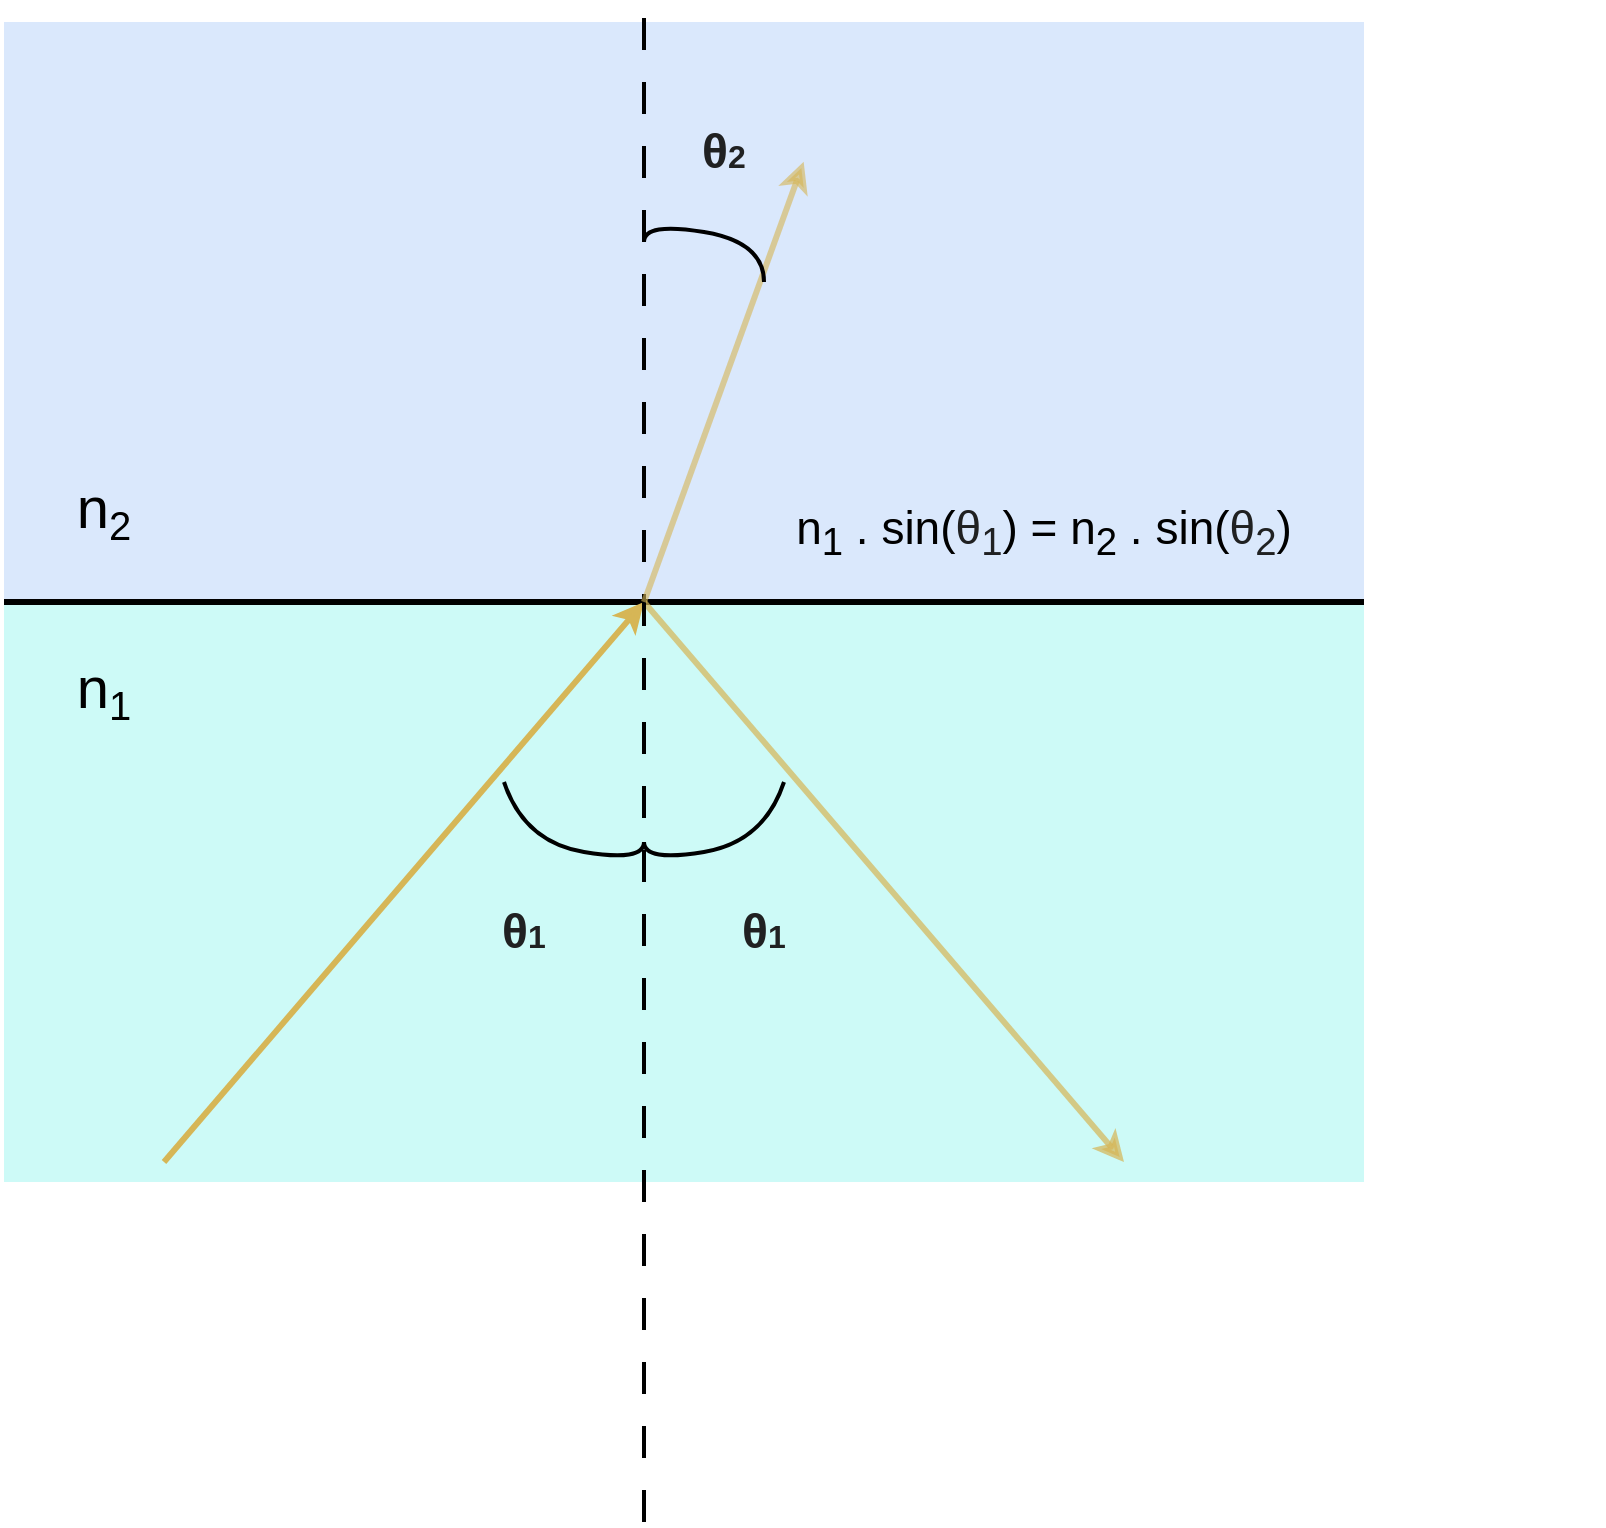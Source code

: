 <mxfile scale="1" border="20">
    <diagram id="M6_oYvQnbFlfbDrMnSk9" name="Page-1">
        <mxGraphModel dx="906" dy="567" grid="1" gridSize="10" guides="1" tooltips="1" connect="1" arrows="1" fold="1" page="1" pageScale="1" pageWidth="827" pageHeight="1169" background="#ffffff" math="0" shadow="0">
            <root>
                <mxCell id="0"/>
                <mxCell id="1" parent="0"/>
                <mxCell id="9" value="" style="rounded=0;whiteSpace=wrap;html=1;fontSize=20;fillColor=#CDFAF7;strokeColor=none;" parent="1" vertex="1">
                    <mxGeometry x="80" y="520" width="680" height="290" as="geometry"/>
                </mxCell>
                <mxCell id="8" value="" style="rounded=0;whiteSpace=wrap;html=1;fontSize=20;fillColor=#dae8fc;strokeColor=none;" parent="1" vertex="1">
                    <mxGeometry x="80" y="230" width="680" height="290" as="geometry"/>
                </mxCell>
                <mxCell id="2" value="" style="endArrow=none;html=1;strokeWidth=3;" parent="1" edge="1">
                    <mxGeometry width="50" height="50" relative="1" as="geometry">
                        <mxPoint x="80" y="520" as="sourcePoint"/>
                        <mxPoint x="760" y="520" as="targetPoint"/>
                    </mxGeometry>
                </mxCell>
                <mxCell id="3" value="" style="endArrow=classic;html=1;strokeWidth=3;endFill=1;fillColor=#fff2cc;strokeColor=#d6b656;" parent="1" edge="1">
                    <mxGeometry width="50" height="50" relative="1" as="geometry">
                        <mxPoint x="160" y="800" as="sourcePoint"/>
                        <mxPoint x="400" y="520" as="targetPoint"/>
                    </mxGeometry>
                </mxCell>
                <mxCell id="4" value="" style="endArrow=classic;html=1;strokeWidth=3;endFill=1;fillColor=#fff2cc;strokeColor=#d6b656;opacity=70;" parent="1" edge="1">
                    <mxGeometry width="50" height="50" relative="1" as="geometry">
                        <mxPoint x="400" y="520" as="sourcePoint"/>
                        <mxPoint x="640" y="800" as="targetPoint"/>
                    </mxGeometry>
                </mxCell>
                <mxCell id="5" value="" style="endArrow=none;html=1;strokeWidth=2;dashed=1;dashPattern=8 8;startArrow=none;" parent="1" source="9" edge="1">
                    <mxGeometry width="50" height="50" relative="1" as="geometry">
                        <mxPoint x="400" y="980" as="sourcePoint"/>
                        <mxPoint x="400" y="520" as="targetPoint"/>
                    </mxGeometry>
                </mxCell>
                <mxCell id="6" value="n&lt;sub style=&quot;&quot;&gt;&lt;font style=&quot;font-size: 20px;&quot;&gt;1&lt;/font&gt;&lt;/sub&gt;" style="text;html=1;strokeColor=none;fillColor=none;align=center;verticalAlign=middle;whiteSpace=wrap;rounded=0;fontSize=29;" parent="1" vertex="1">
                    <mxGeometry x="100" y="550" width="60" height="30" as="geometry"/>
                </mxCell>
                <mxCell id="7" value="n&lt;sub&gt;&lt;font style=&quot;font-size: 20px;&quot;&gt;2&lt;/font&gt;&lt;/sub&gt;" style="text;html=1;strokeColor=none;fillColor=none;align=center;verticalAlign=middle;whiteSpace=wrap;rounded=0;fontSize=29;" parent="1" vertex="1">
                    <mxGeometry x="100" y="460" width="60" height="30" as="geometry"/>
                </mxCell>
                <mxCell id="10" value="" style="endArrow=none;html=1;strokeWidth=2;dashed=1;dashPattern=8 8;" parent="1" edge="1">
                    <mxGeometry width="50" height="50" relative="1" as="geometry">
                        <mxPoint x="400" y="980" as="sourcePoint"/>
                        <mxPoint x="400" y="220" as="targetPoint"/>
                    </mxGeometry>
                </mxCell>
                <mxCell id="11" value="" style="endArrow=classic;html=1;strokeWidth=3;endFill=1;fillColor=#fff2cc;strokeColor=#d6b656;entryX=0.588;entryY=0.241;entryDx=0;entryDy=0;entryPerimeter=0;opacity=60;" parent="1" target="8" edge="1">
                    <mxGeometry width="50" height="50" relative="1" as="geometry">
                        <mxPoint x="400" y="520" as="sourcePoint"/>
                        <mxPoint x="450" y="290" as="targetPoint"/>
                    </mxGeometry>
                </mxCell>
                <mxCell id="12" value="" style="curved=1;endArrow=none;html=1;strokeWidth=2;fontSize=20;endFill=0;" parent="1" edge="1">
                    <mxGeometry width="50" height="50" relative="1" as="geometry">
                        <mxPoint x="330" y="610" as="sourcePoint"/>
                        <mxPoint x="400" y="640" as="targetPoint"/>
                        <Array as="points">
                            <mxPoint x="340" y="640"/>
                            <mxPoint x="400" y="650"/>
                            <mxPoint x="400" y="640"/>
                        </Array>
                    </mxGeometry>
                </mxCell>
                <mxCell id="13" value="" style="curved=1;endArrow=none;html=1;strokeWidth=2;fontSize=20;endFill=0;" parent="1" edge="1">
                    <mxGeometry width="50" height="50" relative="1" as="geometry">
                        <mxPoint x="470" y="610" as="sourcePoint"/>
                        <mxPoint x="400" y="640" as="targetPoint"/>
                        <Array as="points">
                            <mxPoint x="460" y="640"/>
                            <mxPoint x="400" y="650"/>
                            <mxPoint x="400" y="640"/>
                        </Array>
                    </mxGeometry>
                </mxCell>
                <mxCell id="14" value="" style="curved=1;endArrow=none;html=1;strokeWidth=2;fontSize=20;endFill=0;" parent="1" edge="1">
                    <mxGeometry width="50" height="50" relative="1" as="geometry">
                        <mxPoint x="460" y="360" as="sourcePoint"/>
                        <mxPoint x="400" y="340" as="targetPoint"/>
                        <Array as="points">
                            <mxPoint x="460" y="340"/>
                            <mxPoint x="400" y="330"/>
                            <mxPoint x="400" y="340"/>
                        </Array>
                    </mxGeometry>
                </mxCell>
                <mxCell id="15" value="&lt;b style=&quot;caret-color: rgb(32, 33, 34); color: rgb(32, 33, 34); font-family: sans-serif; text-align: start; text-size-adjust: auto;&quot;&gt;&lt;font style=&quot;font-size: 24px;&quot;&gt;θ&lt;/font&gt;&lt;font style=&quot;font-size: 16px;&quot;&gt;2&lt;/font&gt;&lt;/b&gt;" style="text;html=1;strokeColor=none;fillColor=none;align=center;verticalAlign=middle;whiteSpace=wrap;rounded=0;fontSize=20;" parent="1" vertex="1">
                    <mxGeometry x="410" y="280" width="60" height="30" as="geometry"/>
                </mxCell>
                <mxCell id="16" value="&lt;b style=&quot;caret-color: rgb(32, 33, 34); color: rgb(32, 33, 34); font-family: sans-serif; text-align: start; text-size-adjust: auto;&quot;&gt;&lt;font style=&quot;font-size: 24px;&quot;&gt;θ&lt;/font&gt;&lt;font style=&quot;font-size: 16px;&quot;&gt;1&lt;/font&gt;&lt;/b&gt;" style="text;html=1;strokeColor=none;fillColor=none;align=center;verticalAlign=middle;whiteSpace=wrap;rounded=0;fontSize=20;" parent="1" vertex="1">
                    <mxGeometry x="310" y="670" width="60" height="30" as="geometry"/>
                </mxCell>
                <mxCell id="17" value="&lt;b style=&quot;caret-color: rgb(32, 33, 34); color: rgb(32, 33, 34); font-family: sans-serif; text-align: start; text-size-adjust: auto;&quot;&gt;&lt;font style=&quot;font-size: 24px;&quot;&gt;θ&lt;/font&gt;&lt;font style=&quot;font-size: 16px;&quot;&gt;1&lt;/font&gt;&lt;/b&gt;" style="text;html=1;strokeColor=none;fillColor=none;align=center;verticalAlign=middle;whiteSpace=wrap;rounded=0;fontSize=20;" parent="1" vertex="1">
                    <mxGeometry x="430" y="670" width="60" height="30" as="geometry"/>
                </mxCell>
                <mxCell id="19" value="&lt;font style=&quot;font-size: 23px;&quot;&gt;n&lt;sub style=&quot;&quot;&gt;1&lt;/sub&gt; . sin(&lt;span style=&quot;border-color: var(--border-color); caret-color: rgb(32, 33, 34); color: rgb(32, 33, 34); font-family: sans-serif; text-align: start; text-size-adjust: auto;&quot;&gt;&lt;font style=&quot;border-color: var(--border-color); font-size: 23px;&quot;&gt;θ&lt;/font&gt;&lt;font style=&quot;border-color: var(--border-color); font-size: 23px;&quot;&gt;&lt;sub&gt;1&lt;/sub&gt;&lt;/font&gt;&lt;/span&gt;) = n&lt;sub style=&quot;&quot;&gt;2&lt;/sub&gt; . sin(&lt;span style=&quot;border-color: var(--border-color); caret-color: rgb(32, 33, 34); color: rgb(32, 33, 34); font-family: sans-serif; text-align: start; text-size-adjust: auto;&quot;&gt;&lt;font style=&quot;border-color: var(--border-color); font-size: 23px;&quot;&gt;θ&lt;/font&gt;&lt;font style=&quot;border-color: var(--border-color); font-size: 23px;&quot;&gt;&lt;sub&gt;2&lt;/sub&gt;&lt;/font&gt;&lt;/span&gt;)&lt;/font&gt;" style="text;html=1;strokeColor=none;fillColor=none;align=center;verticalAlign=middle;whiteSpace=wrap;rounded=0;" vertex="1" parent="1">
                    <mxGeometry x="320" y="440" width="560" height="90" as="geometry"/>
                </mxCell>
            </root>
        </mxGraphModel>
    </diagram>
</mxfile>